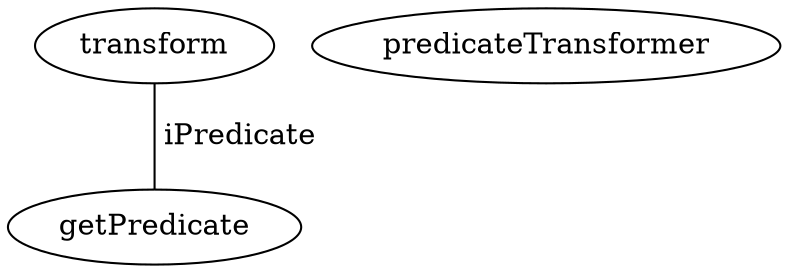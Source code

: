 digraph G {
transform;
getPredicate;
predicateTransformer;
transform -> getPredicate [label=" iPredicate", dir=none];
}